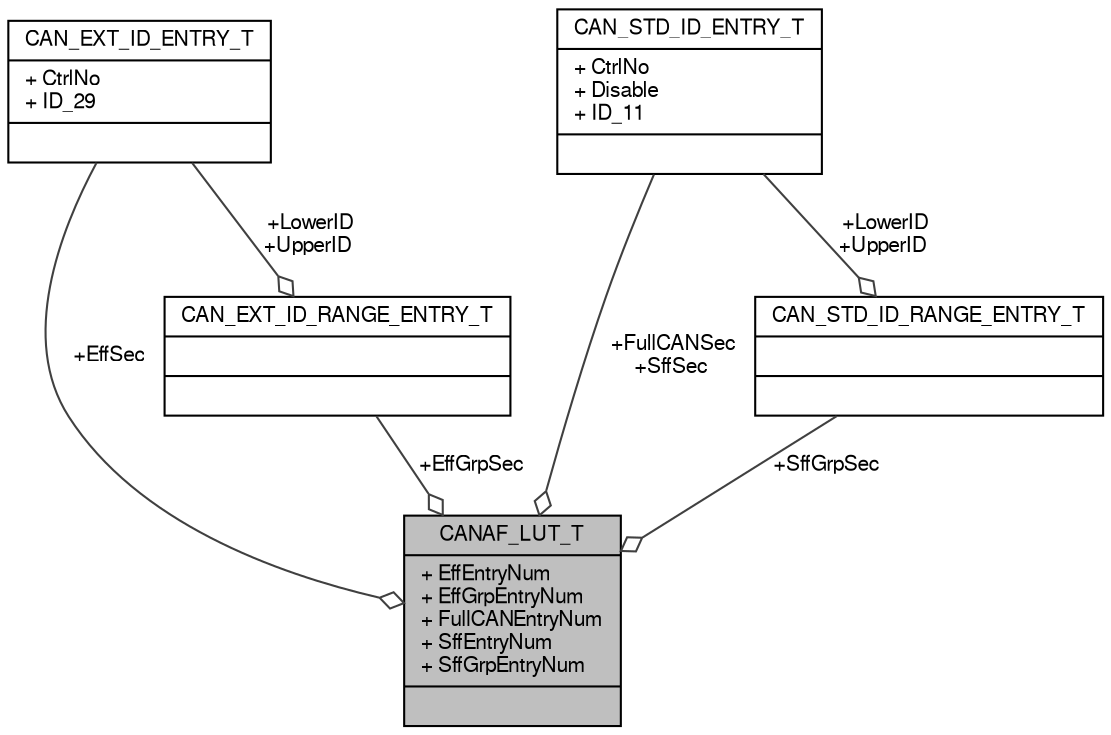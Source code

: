 digraph "CANAF_LUT_T"
{
  edge [fontname="FreeSans",fontsize="10",labelfontname="FreeSans",labelfontsize="10"];
  node [fontname="FreeSans",fontsize="10",shape=record];
  Node1 [label="{CANAF_LUT_T\n|+ EffEntryNum\l+ EffGrpEntryNum\l+ FullCANEntryNum\l+ SffEntryNum\l+ SffGrpEntryNum\l|}",height=0.2,width=0.4,color="black", fillcolor="grey75", style="filled", fontcolor="black"];
  Node2 -> Node1 [color="grey25",fontsize="10",style="solid",label=" +EffSec" ,arrowhead="odiamond"];
  Node2 [label="{CAN_EXT_ID_ENTRY_T\n|+ CtrlNo\l+ ID_29\l|}",height=0.2,width=0.4,color="black", fillcolor="white", style="filled",URL="$structCAN__EXT__ID__ENTRY__T.html",tooltip="Extended ID Entry structure. "];
  Node3 -> Node1 [color="grey25",fontsize="10",style="solid",label=" +SffGrpSec" ,arrowhead="odiamond"];
  Node3 [label="{CAN_STD_ID_RANGE_ENTRY_T\n||}",height=0.2,width=0.4,color="black", fillcolor="white", style="filled",URL="$structCAN__STD__ID__RANGE__ENTRY__T.html",tooltip="Standard ID Range structure. "];
  Node4 -> Node3 [color="grey25",fontsize="10",style="solid",label=" +LowerID\n+UpperID" ,arrowhead="odiamond"];
  Node4 [label="{CAN_STD_ID_ENTRY_T\n|+ CtrlNo\l+ Disable\l+ ID_11\l|}",height=0.2,width=0.4,color="black", fillcolor="white", style="filled",URL="$structCAN__STD__ID__ENTRY__T.html",tooltip="Standard ID Entry structure. "];
  Node5 -> Node1 [color="grey25",fontsize="10",style="solid",label=" +EffGrpSec" ,arrowhead="odiamond"];
  Node5 [label="{CAN_EXT_ID_RANGE_ENTRY_T\n||}",height=0.2,width=0.4,color="black", fillcolor="white", style="filled",URL="$structCAN__EXT__ID__RANGE__ENTRY__T.html",tooltip="Extended ID Range structure. "];
  Node2 -> Node5 [color="grey25",fontsize="10",style="solid",label=" +LowerID\n+UpperID" ,arrowhead="odiamond"];
  Node4 -> Node1 [color="grey25",fontsize="10",style="solid",label=" +FullCANSec\n+SffSec" ,arrowhead="odiamond"];
}
